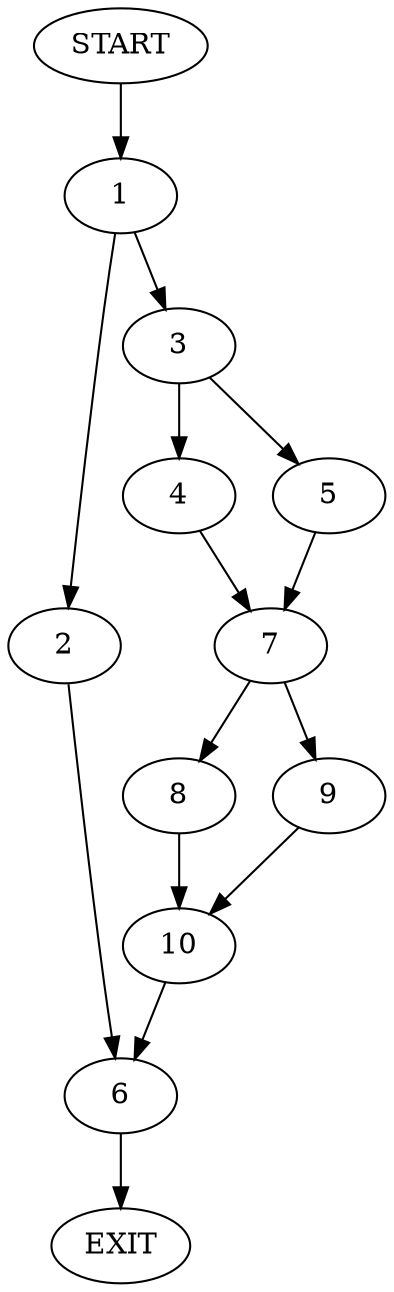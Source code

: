 digraph {
0 [label="START"]
11 [label="EXIT"]
0 -> 1
1 -> 2
1 -> 3
3 -> 4
3 -> 5
2 -> 6
6 -> 11
5 -> 7
4 -> 7
7 -> 8
7 -> 9
9 -> 10
8 -> 10
10 -> 6
}
